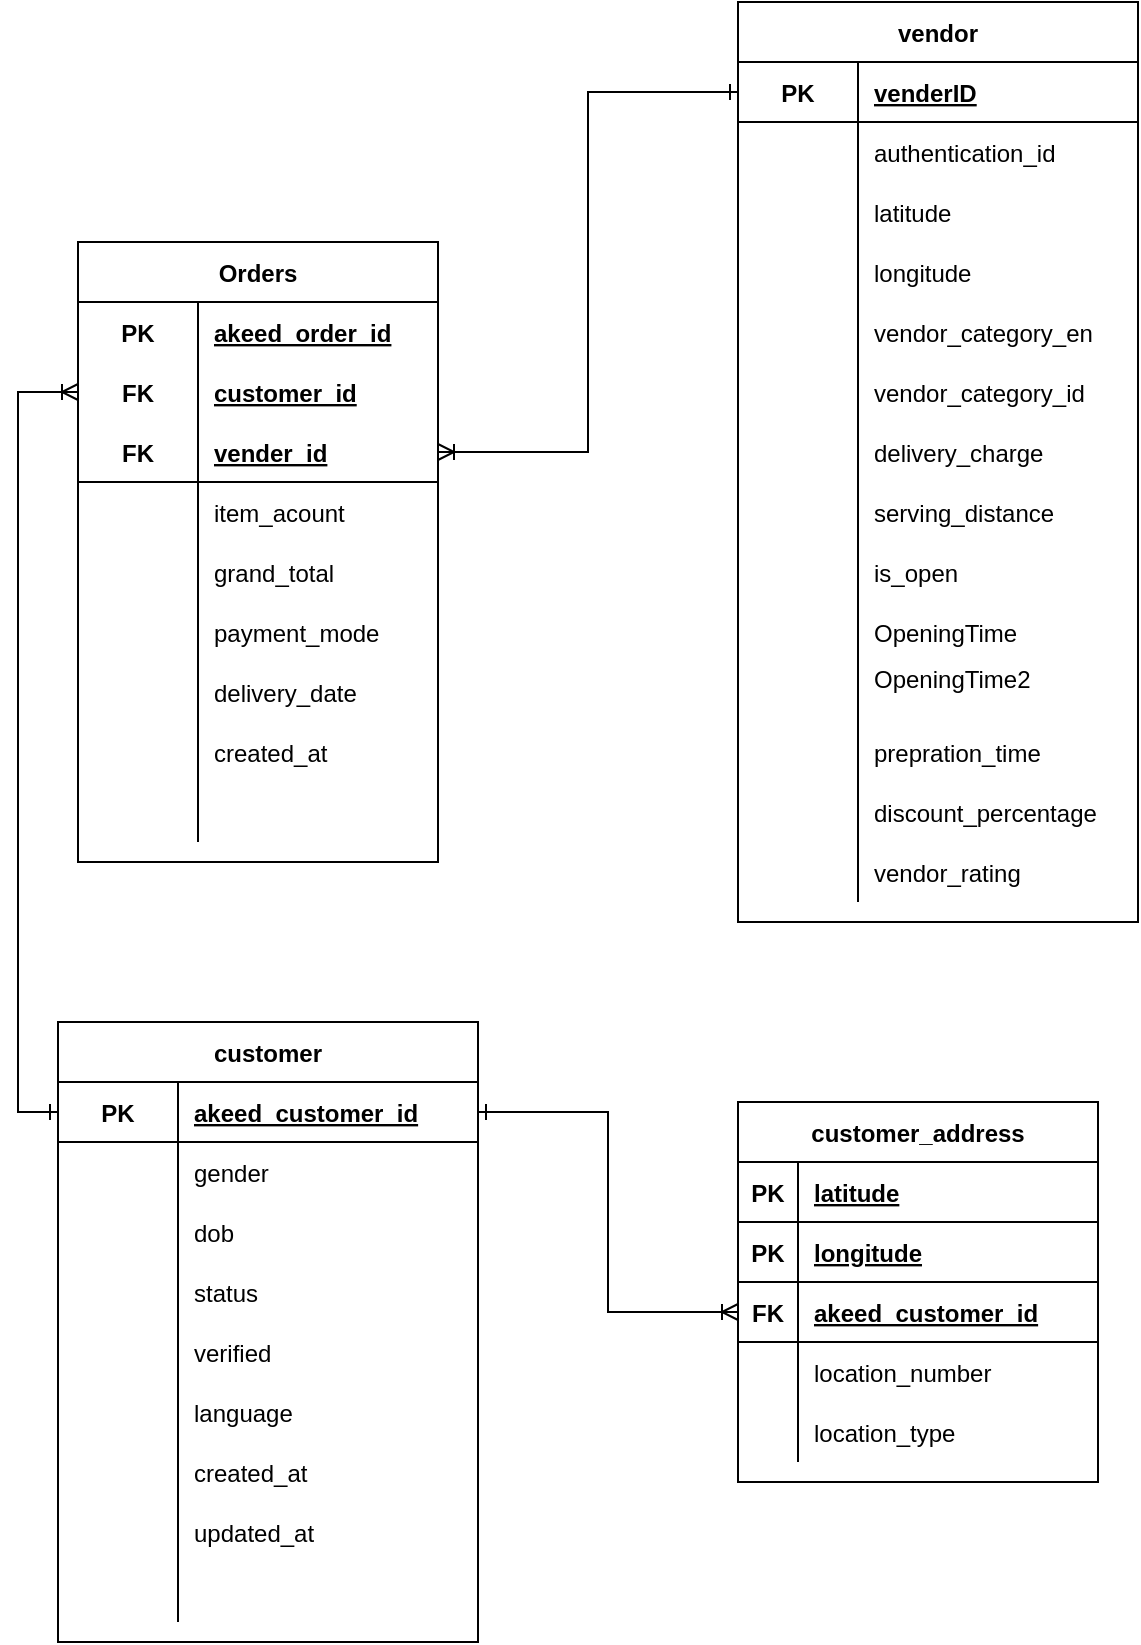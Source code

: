 <mxfile version="14.1.2" type="github">
  <diagram id="mINsVI5tPVJWLN8sy4tB" name="Page-1">
    <mxGraphModel dx="883" dy="735" grid="1" gridSize="10" guides="1" tooltips="1" connect="1" arrows="1" fold="1" page="1" pageScale="1" pageWidth="827" pageHeight="1169" math="0" shadow="0">
      <root>
        <mxCell id="0" />
        <mxCell id="1" parent="0" />
        <mxCell id="-AxFv0E_fChkK30QdORc-210" value="" style="edgeStyle=orthogonalEdgeStyle;rounded=0;orthogonalLoop=1;jettySize=auto;html=1;endArrow=ERoneToMany;endFill=0;startArrow=ERone;startFill=0;exitX=0;exitY=0.5;exitDx=0;exitDy=0;entryX=0;entryY=0.5;entryDx=0;entryDy=0;" edge="1" parent="1" source="-AxFv0E_fChkK30QdORc-274" target="-AxFv0E_fChkK30QdORc-308">
          <mxGeometry relative="1" as="geometry">
            <mxPoint x="310" y="665" as="sourcePoint" />
            <mxPoint x="310" y="585" as="targetPoint" />
            <Array as="points">
              <mxPoint x="310" y="695" />
              <mxPoint x="310" y="335" />
            </Array>
          </mxGeometry>
        </mxCell>
        <mxCell id="-AxFv0E_fChkK30QdORc-270" value="customer" style="shape=table;startSize=30;container=1;collapsible=1;childLayout=tableLayout;fixedRows=1;rowLines=0;fontStyle=1;align=center;resizeLast=1;" vertex="1" parent="1">
          <mxGeometry x="330" y="650" width="210" height="310" as="geometry" />
        </mxCell>
        <mxCell id="-AxFv0E_fChkK30QdORc-274" value="" style="shape=partialRectangle;collapsible=0;dropTarget=0;pointerEvents=0;fillColor=none;top=0;left=0;bottom=1;right=0;points=[[0,0.5],[1,0.5]];portConstraint=eastwest;" vertex="1" parent="-AxFv0E_fChkK30QdORc-270">
          <mxGeometry y="30" width="210" height="30" as="geometry" />
        </mxCell>
        <mxCell id="-AxFv0E_fChkK30QdORc-275" value="PK" style="shape=partialRectangle;connectable=0;fillColor=none;top=0;left=0;bottom=0;right=0;fontStyle=1;overflow=hidden;" vertex="1" parent="-AxFv0E_fChkK30QdORc-274">
          <mxGeometry width="60" height="30" as="geometry" />
        </mxCell>
        <mxCell id="-AxFv0E_fChkK30QdORc-276" value="akeed_customer_id" style="shape=partialRectangle;connectable=0;fillColor=none;top=0;left=0;bottom=0;right=0;align=left;spacingLeft=6;fontStyle=5;overflow=hidden;" vertex="1" parent="-AxFv0E_fChkK30QdORc-274">
          <mxGeometry x="60" width="150" height="30" as="geometry" />
        </mxCell>
        <mxCell id="-AxFv0E_fChkK30QdORc-277" value="" style="shape=partialRectangle;collapsible=0;dropTarget=0;pointerEvents=0;fillColor=none;top=0;left=0;bottom=0;right=0;points=[[0,0.5],[1,0.5]];portConstraint=eastwest;" vertex="1" parent="-AxFv0E_fChkK30QdORc-270">
          <mxGeometry y="60" width="210" height="30" as="geometry" />
        </mxCell>
        <mxCell id="-AxFv0E_fChkK30QdORc-278" value="" style="shape=partialRectangle;connectable=0;fillColor=none;top=0;left=0;bottom=0;right=0;editable=1;overflow=hidden;" vertex="1" parent="-AxFv0E_fChkK30QdORc-277">
          <mxGeometry width="60" height="30" as="geometry" />
        </mxCell>
        <mxCell id="-AxFv0E_fChkK30QdORc-279" value="gender" style="shape=partialRectangle;connectable=0;fillColor=none;top=0;left=0;bottom=0;right=0;align=left;spacingLeft=6;overflow=hidden;" vertex="1" parent="-AxFv0E_fChkK30QdORc-277">
          <mxGeometry x="60" width="150" height="30" as="geometry" />
        </mxCell>
        <mxCell id="-AxFv0E_fChkK30QdORc-280" value="" style="shape=partialRectangle;collapsible=0;dropTarget=0;pointerEvents=0;fillColor=none;top=0;left=0;bottom=0;right=0;points=[[0,0.5],[1,0.5]];portConstraint=eastwest;" vertex="1" parent="-AxFv0E_fChkK30QdORc-270">
          <mxGeometry y="90" width="210" height="30" as="geometry" />
        </mxCell>
        <mxCell id="-AxFv0E_fChkK30QdORc-281" value="" style="shape=partialRectangle;connectable=0;fillColor=none;top=0;left=0;bottom=0;right=0;editable=1;overflow=hidden;" vertex="1" parent="-AxFv0E_fChkK30QdORc-280">
          <mxGeometry width="60" height="30" as="geometry" />
        </mxCell>
        <mxCell id="-AxFv0E_fChkK30QdORc-282" value="dob" style="shape=partialRectangle;connectable=0;fillColor=none;top=0;left=0;bottom=0;right=0;align=left;spacingLeft=6;overflow=hidden;" vertex="1" parent="-AxFv0E_fChkK30QdORc-280">
          <mxGeometry x="60" width="150" height="30" as="geometry" />
        </mxCell>
        <mxCell id="-AxFv0E_fChkK30QdORc-289" style="shape=partialRectangle;collapsible=0;dropTarget=0;pointerEvents=0;fillColor=none;top=0;left=0;bottom=0;right=0;points=[[0,0.5],[1,0.5]];portConstraint=eastwest;" vertex="1" parent="-AxFv0E_fChkK30QdORc-270">
          <mxGeometry y="120" width="210" height="30" as="geometry" />
        </mxCell>
        <mxCell id="-AxFv0E_fChkK30QdORc-290" style="shape=partialRectangle;connectable=0;fillColor=none;top=0;left=0;bottom=0;right=0;editable=1;overflow=hidden;" vertex="1" parent="-AxFv0E_fChkK30QdORc-289">
          <mxGeometry width="60" height="30" as="geometry" />
        </mxCell>
        <mxCell id="-AxFv0E_fChkK30QdORc-291" value="status" style="shape=partialRectangle;connectable=0;fillColor=none;top=0;left=0;bottom=0;right=0;align=left;spacingLeft=6;overflow=hidden;" vertex="1" parent="-AxFv0E_fChkK30QdORc-289">
          <mxGeometry x="60" width="150" height="30" as="geometry" />
        </mxCell>
        <mxCell id="-AxFv0E_fChkK30QdORc-286" style="shape=partialRectangle;collapsible=0;dropTarget=0;pointerEvents=0;fillColor=none;top=0;left=0;bottom=0;right=0;points=[[0,0.5],[1,0.5]];portConstraint=eastwest;" vertex="1" parent="-AxFv0E_fChkK30QdORc-270">
          <mxGeometry y="150" width="210" height="30" as="geometry" />
        </mxCell>
        <mxCell id="-AxFv0E_fChkK30QdORc-287" style="shape=partialRectangle;connectable=0;fillColor=none;top=0;left=0;bottom=0;right=0;editable=1;overflow=hidden;" vertex="1" parent="-AxFv0E_fChkK30QdORc-286">
          <mxGeometry width="60" height="30" as="geometry" />
        </mxCell>
        <mxCell id="-AxFv0E_fChkK30QdORc-288" value="verified" style="shape=partialRectangle;connectable=0;fillColor=none;top=0;left=0;bottom=0;right=0;align=left;spacingLeft=6;overflow=hidden;" vertex="1" parent="-AxFv0E_fChkK30QdORc-286">
          <mxGeometry x="60" width="150" height="30" as="geometry" />
        </mxCell>
        <mxCell id="-AxFv0E_fChkK30QdORc-283" style="shape=partialRectangle;collapsible=0;dropTarget=0;pointerEvents=0;fillColor=none;top=0;left=0;bottom=0;right=0;points=[[0,0.5],[1,0.5]];portConstraint=eastwest;" vertex="1" parent="-AxFv0E_fChkK30QdORc-270">
          <mxGeometry y="180" width="210" height="30" as="geometry" />
        </mxCell>
        <mxCell id="-AxFv0E_fChkK30QdORc-284" style="shape=partialRectangle;connectable=0;fillColor=none;top=0;left=0;bottom=0;right=0;editable=1;overflow=hidden;" vertex="1" parent="-AxFv0E_fChkK30QdORc-283">
          <mxGeometry width="60" height="30" as="geometry" />
        </mxCell>
        <mxCell id="-AxFv0E_fChkK30QdORc-285" value="language" style="shape=partialRectangle;connectable=0;fillColor=none;top=0;left=0;bottom=0;right=0;align=left;spacingLeft=6;overflow=hidden;" vertex="1" parent="-AxFv0E_fChkK30QdORc-283">
          <mxGeometry x="60" width="150" height="30" as="geometry" />
        </mxCell>
        <mxCell id="-AxFv0E_fChkK30QdORc-329" style="shape=partialRectangle;collapsible=0;dropTarget=0;pointerEvents=0;fillColor=none;top=0;left=0;bottom=0;right=0;points=[[0,0.5],[1,0.5]];portConstraint=eastwest;" vertex="1" parent="-AxFv0E_fChkK30QdORc-270">
          <mxGeometry y="210" width="210" height="30" as="geometry" />
        </mxCell>
        <mxCell id="-AxFv0E_fChkK30QdORc-330" style="shape=partialRectangle;connectable=0;fillColor=none;top=0;left=0;bottom=0;right=0;editable=1;overflow=hidden;" vertex="1" parent="-AxFv0E_fChkK30QdORc-329">
          <mxGeometry width="60" height="30" as="geometry" />
        </mxCell>
        <mxCell id="-AxFv0E_fChkK30QdORc-331" value="created_at" style="shape=partialRectangle;connectable=0;fillColor=none;top=0;left=0;bottom=0;right=0;align=left;spacingLeft=6;overflow=hidden;" vertex="1" parent="-AxFv0E_fChkK30QdORc-329">
          <mxGeometry x="60" width="150" height="30" as="geometry" />
        </mxCell>
        <mxCell id="-AxFv0E_fChkK30QdORc-326" style="shape=partialRectangle;collapsible=0;dropTarget=0;pointerEvents=0;fillColor=none;top=0;left=0;bottom=0;right=0;points=[[0,0.5],[1,0.5]];portConstraint=eastwest;" vertex="1" parent="-AxFv0E_fChkK30QdORc-270">
          <mxGeometry y="240" width="210" height="30" as="geometry" />
        </mxCell>
        <mxCell id="-AxFv0E_fChkK30QdORc-327" style="shape=partialRectangle;connectable=0;fillColor=none;top=0;left=0;bottom=0;right=0;editable=1;overflow=hidden;" vertex="1" parent="-AxFv0E_fChkK30QdORc-326">
          <mxGeometry width="60" height="30" as="geometry" />
        </mxCell>
        <mxCell id="-AxFv0E_fChkK30QdORc-328" value="updated_at" style="shape=partialRectangle;connectable=0;fillColor=none;top=0;left=0;bottom=0;right=0;align=left;spacingLeft=6;overflow=hidden;" vertex="1" parent="-AxFv0E_fChkK30QdORc-326">
          <mxGeometry x="60" width="150" height="30" as="geometry" />
        </mxCell>
        <mxCell id="-AxFv0E_fChkK30QdORc-323" style="shape=partialRectangle;collapsible=0;dropTarget=0;pointerEvents=0;fillColor=none;top=0;left=0;bottom=0;right=0;points=[[0,0.5],[1,0.5]];portConstraint=eastwest;" vertex="1" parent="-AxFv0E_fChkK30QdORc-270">
          <mxGeometry y="270" width="210" height="30" as="geometry" />
        </mxCell>
        <mxCell id="-AxFv0E_fChkK30QdORc-324" style="shape=partialRectangle;connectable=0;fillColor=none;top=0;left=0;bottom=0;right=0;editable=1;overflow=hidden;" vertex="1" parent="-AxFv0E_fChkK30QdORc-323">
          <mxGeometry width="60" height="30" as="geometry" />
        </mxCell>
        <mxCell id="-AxFv0E_fChkK30QdORc-325" style="shape=partialRectangle;connectable=0;fillColor=none;top=0;left=0;bottom=0;right=0;align=left;spacingLeft=6;overflow=hidden;" vertex="1" parent="-AxFv0E_fChkK30QdORc-323">
          <mxGeometry x="60" width="150" height="30" as="geometry" />
        </mxCell>
        <mxCell id="-AxFv0E_fChkK30QdORc-292" value="Orders" style="shape=table;startSize=30;container=1;collapsible=1;childLayout=tableLayout;fixedRows=1;rowLines=0;fontStyle=1;align=center;resizeLast=1;" vertex="1" parent="1">
          <mxGeometry x="340" y="260" width="180" height="310" as="geometry" />
        </mxCell>
        <mxCell id="-AxFv0E_fChkK30QdORc-293" value="" style="shape=partialRectangle;collapsible=0;dropTarget=0;pointerEvents=0;fillColor=none;top=0;left=0;bottom=0;right=0;points=[[0,0.5],[1,0.5]];portConstraint=eastwest;" vertex="1" parent="-AxFv0E_fChkK30QdORc-292">
          <mxGeometry y="30" width="180" height="30" as="geometry" />
        </mxCell>
        <mxCell id="-AxFv0E_fChkK30QdORc-294" value="PK" style="shape=partialRectangle;connectable=0;fillColor=none;top=0;left=0;bottom=0;right=0;fontStyle=1;overflow=hidden;" vertex="1" parent="-AxFv0E_fChkK30QdORc-293">
          <mxGeometry width="60" height="30" as="geometry" />
        </mxCell>
        <mxCell id="-AxFv0E_fChkK30QdORc-295" value="akeed_order_id" style="shape=partialRectangle;connectable=0;fillColor=none;top=0;left=0;bottom=0;right=0;align=left;spacingLeft=6;fontStyle=5;overflow=hidden;" vertex="1" parent="-AxFv0E_fChkK30QdORc-293">
          <mxGeometry x="60" width="120" height="30" as="geometry" />
        </mxCell>
        <mxCell id="-AxFv0E_fChkK30QdORc-308" style="shape=partialRectangle;collapsible=0;dropTarget=0;pointerEvents=0;fillColor=none;top=0;left=0;bottom=0;right=0;points=[[0,0.5],[1,0.5]];portConstraint=eastwest;" vertex="1" parent="-AxFv0E_fChkK30QdORc-292">
          <mxGeometry y="60" width="180" height="30" as="geometry" />
        </mxCell>
        <mxCell id="-AxFv0E_fChkK30QdORc-309" value="FK" style="shape=partialRectangle;connectable=0;fillColor=none;top=0;left=0;bottom=0;right=0;fontStyle=1;overflow=hidden;" vertex="1" parent="-AxFv0E_fChkK30QdORc-308">
          <mxGeometry width="60" height="30" as="geometry" />
        </mxCell>
        <mxCell id="-AxFv0E_fChkK30QdORc-310" value="customer_id" style="shape=partialRectangle;connectable=0;fillColor=none;top=0;left=0;bottom=0;right=0;align=left;spacingLeft=6;fontStyle=5;overflow=hidden;" vertex="1" parent="-AxFv0E_fChkK30QdORc-308">
          <mxGeometry x="60" width="120" height="30" as="geometry" />
        </mxCell>
        <mxCell id="-AxFv0E_fChkK30QdORc-296" value="" style="shape=partialRectangle;collapsible=0;dropTarget=0;pointerEvents=0;fillColor=none;top=0;left=0;bottom=1;right=0;points=[[0,0.5],[1,0.5]];portConstraint=eastwest;" vertex="1" parent="-AxFv0E_fChkK30QdORc-292">
          <mxGeometry y="90" width="180" height="30" as="geometry" />
        </mxCell>
        <mxCell id="-AxFv0E_fChkK30QdORc-297" value="FK" style="shape=partialRectangle;connectable=0;fillColor=none;top=0;left=0;bottom=0;right=0;fontStyle=1;overflow=hidden;" vertex="1" parent="-AxFv0E_fChkK30QdORc-296">
          <mxGeometry width="60" height="30" as="geometry" />
        </mxCell>
        <mxCell id="-AxFv0E_fChkK30QdORc-298" value="vender_id" style="shape=partialRectangle;connectable=0;fillColor=none;top=0;left=0;bottom=0;right=0;align=left;spacingLeft=6;fontStyle=5;overflow=hidden;" vertex="1" parent="-AxFv0E_fChkK30QdORc-296">
          <mxGeometry x="60" width="120" height="30" as="geometry" />
        </mxCell>
        <mxCell id="-AxFv0E_fChkK30QdORc-299" value="" style="shape=partialRectangle;collapsible=0;dropTarget=0;pointerEvents=0;fillColor=none;top=0;left=0;bottom=0;right=0;points=[[0,0.5],[1,0.5]];portConstraint=eastwest;" vertex="1" parent="-AxFv0E_fChkK30QdORc-292">
          <mxGeometry y="120" width="180" height="30" as="geometry" />
        </mxCell>
        <mxCell id="-AxFv0E_fChkK30QdORc-300" value="" style="shape=partialRectangle;connectable=0;fillColor=none;top=0;left=0;bottom=0;right=0;editable=1;overflow=hidden;" vertex="1" parent="-AxFv0E_fChkK30QdORc-299">
          <mxGeometry width="60" height="30" as="geometry" />
        </mxCell>
        <mxCell id="-AxFv0E_fChkK30QdORc-301" value="item_acount" style="shape=partialRectangle;connectable=0;fillColor=none;top=0;left=0;bottom=0;right=0;align=left;spacingLeft=6;overflow=hidden;" vertex="1" parent="-AxFv0E_fChkK30QdORc-299">
          <mxGeometry x="60" width="120" height="30" as="geometry" />
        </mxCell>
        <mxCell id="-AxFv0E_fChkK30QdORc-302" value="" style="shape=partialRectangle;collapsible=0;dropTarget=0;pointerEvents=0;fillColor=none;top=0;left=0;bottom=0;right=0;points=[[0,0.5],[1,0.5]];portConstraint=eastwest;" vertex="1" parent="-AxFv0E_fChkK30QdORc-292">
          <mxGeometry y="150" width="180" height="30" as="geometry" />
        </mxCell>
        <mxCell id="-AxFv0E_fChkK30QdORc-303" value="" style="shape=partialRectangle;connectable=0;fillColor=none;top=0;left=0;bottom=0;right=0;editable=1;overflow=hidden;" vertex="1" parent="-AxFv0E_fChkK30QdORc-302">
          <mxGeometry width="60" height="30" as="geometry" />
        </mxCell>
        <mxCell id="-AxFv0E_fChkK30QdORc-304" value="grand_total" style="shape=partialRectangle;connectable=0;fillColor=none;top=0;left=0;bottom=0;right=0;align=left;spacingLeft=6;overflow=hidden;" vertex="1" parent="-AxFv0E_fChkK30QdORc-302">
          <mxGeometry x="60" width="120" height="30" as="geometry" />
        </mxCell>
        <mxCell id="-AxFv0E_fChkK30QdORc-320" style="shape=partialRectangle;collapsible=0;dropTarget=0;pointerEvents=0;fillColor=none;top=0;left=0;bottom=0;right=0;points=[[0,0.5],[1,0.5]];portConstraint=eastwest;" vertex="1" parent="-AxFv0E_fChkK30QdORc-292">
          <mxGeometry y="180" width="180" height="30" as="geometry" />
        </mxCell>
        <mxCell id="-AxFv0E_fChkK30QdORc-321" style="shape=partialRectangle;connectable=0;fillColor=none;top=0;left=0;bottom=0;right=0;editable=1;overflow=hidden;" vertex="1" parent="-AxFv0E_fChkK30QdORc-320">
          <mxGeometry width="60" height="30" as="geometry" />
        </mxCell>
        <mxCell id="-AxFv0E_fChkK30QdORc-322" value="payment_mode" style="shape=partialRectangle;connectable=0;fillColor=none;top=0;left=0;bottom=0;right=0;align=left;spacingLeft=6;overflow=hidden;" vertex="1" parent="-AxFv0E_fChkK30QdORc-320">
          <mxGeometry x="60" width="120" height="30" as="geometry" />
        </mxCell>
        <mxCell id="-AxFv0E_fChkK30QdORc-317" style="shape=partialRectangle;collapsible=0;dropTarget=0;pointerEvents=0;fillColor=none;top=0;left=0;bottom=0;right=0;points=[[0,0.5],[1,0.5]];portConstraint=eastwest;" vertex="1" parent="-AxFv0E_fChkK30QdORc-292">
          <mxGeometry y="210" width="180" height="30" as="geometry" />
        </mxCell>
        <mxCell id="-AxFv0E_fChkK30QdORc-318" style="shape=partialRectangle;connectable=0;fillColor=none;top=0;left=0;bottom=0;right=0;editable=1;overflow=hidden;" vertex="1" parent="-AxFv0E_fChkK30QdORc-317">
          <mxGeometry width="60" height="30" as="geometry" />
        </mxCell>
        <mxCell id="-AxFv0E_fChkK30QdORc-319" value="delivery_date" style="shape=partialRectangle;connectable=0;fillColor=none;top=0;left=0;bottom=0;right=0;align=left;spacingLeft=6;overflow=hidden;" vertex="1" parent="-AxFv0E_fChkK30QdORc-317">
          <mxGeometry x="60" width="120" height="30" as="geometry" />
        </mxCell>
        <mxCell id="-AxFv0E_fChkK30QdORc-314" style="shape=partialRectangle;collapsible=0;dropTarget=0;pointerEvents=0;fillColor=none;top=0;left=0;bottom=0;right=0;points=[[0,0.5],[1,0.5]];portConstraint=eastwest;" vertex="1" parent="-AxFv0E_fChkK30QdORc-292">
          <mxGeometry y="240" width="180" height="30" as="geometry" />
        </mxCell>
        <mxCell id="-AxFv0E_fChkK30QdORc-315" style="shape=partialRectangle;connectable=0;fillColor=none;top=0;left=0;bottom=0;right=0;editable=1;overflow=hidden;" vertex="1" parent="-AxFv0E_fChkK30QdORc-314">
          <mxGeometry width="60" height="30" as="geometry" />
        </mxCell>
        <mxCell id="-AxFv0E_fChkK30QdORc-316" value="created_at" style="shape=partialRectangle;connectable=0;fillColor=none;top=0;left=0;bottom=0;right=0;align=left;spacingLeft=6;overflow=hidden;" vertex="1" parent="-AxFv0E_fChkK30QdORc-314">
          <mxGeometry x="60" width="120" height="30" as="geometry" />
        </mxCell>
        <mxCell id="-AxFv0E_fChkK30QdORc-311" style="shape=partialRectangle;collapsible=0;dropTarget=0;pointerEvents=0;fillColor=none;top=0;left=0;bottom=0;right=0;points=[[0,0.5],[1,0.5]];portConstraint=eastwest;" vertex="1" parent="-AxFv0E_fChkK30QdORc-292">
          <mxGeometry y="270" width="180" height="30" as="geometry" />
        </mxCell>
        <mxCell id="-AxFv0E_fChkK30QdORc-312" style="shape=partialRectangle;connectable=0;fillColor=none;top=0;left=0;bottom=0;right=0;editable=1;overflow=hidden;" vertex="1" parent="-AxFv0E_fChkK30QdORc-311">
          <mxGeometry width="60" height="30" as="geometry" />
        </mxCell>
        <mxCell id="-AxFv0E_fChkK30QdORc-313" style="shape=partialRectangle;connectable=0;fillColor=none;top=0;left=0;bottom=0;right=0;align=left;spacingLeft=6;overflow=hidden;" vertex="1" parent="-AxFv0E_fChkK30QdORc-311">
          <mxGeometry x="60" width="120" height="30" as="geometry" />
        </mxCell>
        <mxCell id="-AxFv0E_fChkK30QdORc-338" value="customer_address" style="shape=table;startSize=30;container=1;collapsible=1;childLayout=tableLayout;fixedRows=1;rowLines=0;fontStyle=1;align=center;resizeLast=1;" vertex="1" parent="1">
          <mxGeometry x="670" y="690" width="180" height="190" as="geometry" />
        </mxCell>
        <mxCell id="-AxFv0E_fChkK30QdORc-356" style="shape=partialRectangle;collapsible=0;dropTarget=0;pointerEvents=0;fillColor=none;top=0;left=0;bottom=1;right=0;points=[[0,0.5],[1,0.5]];portConstraint=eastwest;" vertex="1" parent="-AxFv0E_fChkK30QdORc-338">
          <mxGeometry y="30" width="180" height="30" as="geometry" />
        </mxCell>
        <mxCell id="-AxFv0E_fChkK30QdORc-357" value="PK" style="shape=partialRectangle;connectable=0;fillColor=none;top=0;left=0;bottom=0;right=0;fontStyle=1;overflow=hidden;" vertex="1" parent="-AxFv0E_fChkK30QdORc-356">
          <mxGeometry width="30" height="30" as="geometry" />
        </mxCell>
        <mxCell id="-AxFv0E_fChkK30QdORc-358" value="latitude" style="shape=partialRectangle;connectable=0;fillColor=none;top=0;left=0;bottom=0;right=0;align=left;spacingLeft=6;fontStyle=5;overflow=hidden;" vertex="1" parent="-AxFv0E_fChkK30QdORc-356">
          <mxGeometry x="30" width="150" height="30" as="geometry" />
        </mxCell>
        <mxCell id="-AxFv0E_fChkK30QdORc-359" style="shape=partialRectangle;collapsible=0;dropTarget=0;pointerEvents=0;fillColor=none;top=0;left=0;bottom=1;right=0;points=[[0,0.5],[1,0.5]];portConstraint=eastwest;" vertex="1" parent="-AxFv0E_fChkK30QdORc-338">
          <mxGeometry y="60" width="180" height="30" as="geometry" />
        </mxCell>
        <mxCell id="-AxFv0E_fChkK30QdORc-360" value="PK" style="shape=partialRectangle;connectable=0;fillColor=none;top=0;left=0;bottom=0;right=0;fontStyle=1;overflow=hidden;" vertex="1" parent="-AxFv0E_fChkK30QdORc-359">
          <mxGeometry width="30" height="30" as="geometry" />
        </mxCell>
        <mxCell id="-AxFv0E_fChkK30QdORc-361" value="longitude" style="shape=partialRectangle;connectable=0;fillColor=none;top=0;left=0;bottom=0;right=0;align=left;spacingLeft=6;fontStyle=5;overflow=hidden;" vertex="1" parent="-AxFv0E_fChkK30QdORc-359">
          <mxGeometry x="30" width="150" height="30" as="geometry" />
        </mxCell>
        <mxCell id="-AxFv0E_fChkK30QdORc-339" value="" style="shape=partialRectangle;collapsible=0;dropTarget=0;pointerEvents=0;fillColor=none;top=0;left=0;bottom=1;right=0;points=[[0,0.5],[1,0.5]];portConstraint=eastwest;" vertex="1" parent="-AxFv0E_fChkK30QdORc-338">
          <mxGeometry y="90" width="180" height="30" as="geometry" />
        </mxCell>
        <mxCell id="-AxFv0E_fChkK30QdORc-340" value="FK" style="shape=partialRectangle;connectable=0;fillColor=none;top=0;left=0;bottom=0;right=0;fontStyle=1;overflow=hidden;" vertex="1" parent="-AxFv0E_fChkK30QdORc-339">
          <mxGeometry width="30" height="30" as="geometry" />
        </mxCell>
        <mxCell id="-AxFv0E_fChkK30QdORc-341" value="akeed_customer_id" style="shape=partialRectangle;connectable=0;fillColor=none;top=0;left=0;bottom=0;right=0;align=left;spacingLeft=6;fontStyle=5;overflow=hidden;" vertex="1" parent="-AxFv0E_fChkK30QdORc-339">
          <mxGeometry x="30" width="150" height="30" as="geometry" />
        </mxCell>
        <mxCell id="-AxFv0E_fChkK30QdORc-342" value="" style="shape=partialRectangle;collapsible=0;dropTarget=0;pointerEvents=0;fillColor=none;top=0;left=0;bottom=0;right=0;points=[[0,0.5],[1,0.5]];portConstraint=eastwest;" vertex="1" parent="-AxFv0E_fChkK30QdORc-338">
          <mxGeometry y="120" width="180" height="30" as="geometry" />
        </mxCell>
        <mxCell id="-AxFv0E_fChkK30QdORc-343" value="" style="shape=partialRectangle;connectable=0;fillColor=none;top=0;left=0;bottom=0;right=0;editable=1;overflow=hidden;" vertex="1" parent="-AxFv0E_fChkK30QdORc-342">
          <mxGeometry width="30" height="30" as="geometry" />
        </mxCell>
        <mxCell id="-AxFv0E_fChkK30QdORc-344" value="location_number" style="shape=partialRectangle;connectable=0;fillColor=none;top=0;left=0;bottom=0;right=0;align=left;spacingLeft=6;overflow=hidden;" vertex="1" parent="-AxFv0E_fChkK30QdORc-342">
          <mxGeometry x="30" width="150" height="30" as="geometry" />
        </mxCell>
        <mxCell id="-AxFv0E_fChkK30QdORc-345" value="" style="shape=partialRectangle;collapsible=0;dropTarget=0;pointerEvents=0;fillColor=none;top=0;left=0;bottom=0;right=0;points=[[0,0.5],[1,0.5]];portConstraint=eastwest;" vertex="1" parent="-AxFv0E_fChkK30QdORc-338">
          <mxGeometry y="150" width="180" height="30" as="geometry" />
        </mxCell>
        <mxCell id="-AxFv0E_fChkK30QdORc-346" value="" style="shape=partialRectangle;connectable=0;fillColor=none;top=0;left=0;bottom=0;right=0;editable=1;overflow=hidden;" vertex="1" parent="-AxFv0E_fChkK30QdORc-345">
          <mxGeometry width="30" height="30" as="geometry" />
        </mxCell>
        <mxCell id="-AxFv0E_fChkK30QdORc-347" value="location_type" style="shape=partialRectangle;connectable=0;fillColor=none;top=0;left=0;bottom=0;right=0;align=left;spacingLeft=6;overflow=hidden;" vertex="1" parent="-AxFv0E_fChkK30QdORc-345">
          <mxGeometry x="30" width="150" height="30" as="geometry" />
        </mxCell>
        <mxCell id="-AxFv0E_fChkK30QdORc-352" style="edgeStyle=orthogonalEdgeStyle;rounded=0;orthogonalLoop=1;jettySize=auto;html=1;exitX=1;exitY=0.5;exitDx=0;exitDy=0;startArrow=ERone;startFill=0;endArrow=ERoneToMany;endFill=0;" edge="1" parent="1" source="-AxFv0E_fChkK30QdORc-274" target="-AxFv0E_fChkK30QdORc-339">
          <mxGeometry relative="1" as="geometry" />
        </mxCell>
        <mxCell id="-AxFv0E_fChkK30QdORc-368" value="vendor" style="shape=table;startSize=30;container=1;collapsible=1;childLayout=tableLayout;fixedRows=1;rowLines=0;fontStyle=1;align=center;resizeLast=1;" vertex="1" parent="1">
          <mxGeometry x="670" y="140" width="200" height="460" as="geometry" />
        </mxCell>
        <mxCell id="-AxFv0E_fChkK30QdORc-372" value="" style="shape=partialRectangle;collapsible=0;dropTarget=0;pointerEvents=0;fillColor=none;top=0;left=0;bottom=1;right=0;points=[[0,0.5],[1,0.5]];portConstraint=eastwest;" vertex="1" parent="-AxFv0E_fChkK30QdORc-368">
          <mxGeometry y="30" width="200" height="30" as="geometry" />
        </mxCell>
        <mxCell id="-AxFv0E_fChkK30QdORc-373" value="PK" style="shape=partialRectangle;connectable=0;fillColor=none;top=0;left=0;bottom=0;right=0;fontStyle=1;overflow=hidden;" vertex="1" parent="-AxFv0E_fChkK30QdORc-372">
          <mxGeometry width="60" height="30" as="geometry" />
        </mxCell>
        <mxCell id="-AxFv0E_fChkK30QdORc-374" value="venderID" style="shape=partialRectangle;connectable=0;fillColor=none;top=0;left=0;bottom=0;right=0;align=left;spacingLeft=6;fontStyle=5;overflow=hidden;" vertex="1" parent="-AxFv0E_fChkK30QdORc-372">
          <mxGeometry x="60" width="140" height="30" as="geometry" />
        </mxCell>
        <mxCell id="-AxFv0E_fChkK30QdORc-375" value="" style="shape=partialRectangle;collapsible=0;dropTarget=0;pointerEvents=0;fillColor=none;top=0;left=0;bottom=0;right=0;points=[[0,0.5],[1,0.5]];portConstraint=eastwest;" vertex="1" parent="-AxFv0E_fChkK30QdORc-368">
          <mxGeometry y="60" width="200" height="30" as="geometry" />
        </mxCell>
        <mxCell id="-AxFv0E_fChkK30QdORc-376" value="" style="shape=partialRectangle;connectable=0;fillColor=none;top=0;left=0;bottom=0;right=0;editable=1;overflow=hidden;" vertex="1" parent="-AxFv0E_fChkK30QdORc-375">
          <mxGeometry width="60" height="30" as="geometry" />
        </mxCell>
        <mxCell id="-AxFv0E_fChkK30QdORc-377" value="authentication_id" style="shape=partialRectangle;connectable=0;fillColor=none;top=0;left=0;bottom=0;right=0;align=left;spacingLeft=6;overflow=hidden;" vertex="1" parent="-AxFv0E_fChkK30QdORc-375">
          <mxGeometry x="60" width="140" height="30" as="geometry" />
        </mxCell>
        <mxCell id="-AxFv0E_fChkK30QdORc-378" value="" style="shape=partialRectangle;collapsible=0;dropTarget=0;pointerEvents=0;fillColor=none;top=0;left=0;bottom=0;right=0;points=[[0,0.5],[1,0.5]];portConstraint=eastwest;" vertex="1" parent="-AxFv0E_fChkK30QdORc-368">
          <mxGeometry y="90" width="200" height="30" as="geometry" />
        </mxCell>
        <mxCell id="-AxFv0E_fChkK30QdORc-379" value="" style="shape=partialRectangle;connectable=0;fillColor=none;top=0;left=0;bottom=0;right=0;editable=1;overflow=hidden;" vertex="1" parent="-AxFv0E_fChkK30QdORc-378">
          <mxGeometry width="60" height="30" as="geometry" />
        </mxCell>
        <mxCell id="-AxFv0E_fChkK30QdORc-380" value="latitude" style="shape=partialRectangle;connectable=0;fillColor=none;top=0;left=0;bottom=0;right=0;align=left;spacingLeft=6;overflow=hidden;" vertex="1" parent="-AxFv0E_fChkK30QdORc-378">
          <mxGeometry x="60" width="140" height="30" as="geometry" />
        </mxCell>
        <mxCell id="-AxFv0E_fChkK30QdORc-393" style="shape=partialRectangle;collapsible=0;dropTarget=0;pointerEvents=0;fillColor=none;top=0;left=0;bottom=0;right=0;points=[[0,0.5],[1,0.5]];portConstraint=eastwest;" vertex="1" parent="-AxFv0E_fChkK30QdORc-368">
          <mxGeometry y="120" width="200" height="30" as="geometry" />
        </mxCell>
        <mxCell id="-AxFv0E_fChkK30QdORc-394" style="shape=partialRectangle;connectable=0;fillColor=none;top=0;left=0;bottom=0;right=0;editable=1;overflow=hidden;" vertex="1" parent="-AxFv0E_fChkK30QdORc-393">
          <mxGeometry width="60" height="30" as="geometry" />
        </mxCell>
        <mxCell id="-AxFv0E_fChkK30QdORc-395" value="longitude" style="shape=partialRectangle;connectable=0;fillColor=none;top=0;left=0;bottom=0;right=0;align=left;spacingLeft=6;overflow=hidden;" vertex="1" parent="-AxFv0E_fChkK30QdORc-393">
          <mxGeometry x="60" width="140" height="30" as="geometry" />
        </mxCell>
        <mxCell id="-AxFv0E_fChkK30QdORc-390" style="shape=partialRectangle;collapsible=0;dropTarget=0;pointerEvents=0;fillColor=none;top=0;left=0;bottom=0;right=0;points=[[0,0.5],[1,0.5]];portConstraint=eastwest;" vertex="1" parent="-AxFv0E_fChkK30QdORc-368">
          <mxGeometry y="150" width="200" height="30" as="geometry" />
        </mxCell>
        <mxCell id="-AxFv0E_fChkK30QdORc-391" style="shape=partialRectangle;connectable=0;fillColor=none;top=0;left=0;bottom=0;right=0;editable=1;overflow=hidden;" vertex="1" parent="-AxFv0E_fChkK30QdORc-390">
          <mxGeometry width="60" height="30" as="geometry" />
        </mxCell>
        <mxCell id="-AxFv0E_fChkK30QdORc-392" value="vendor_category_en" style="shape=partialRectangle;connectable=0;fillColor=none;top=0;left=0;bottom=0;right=0;align=left;spacingLeft=6;overflow=hidden;" vertex="1" parent="-AxFv0E_fChkK30QdORc-390">
          <mxGeometry x="60" width="140" height="30" as="geometry" />
        </mxCell>
        <mxCell id="-AxFv0E_fChkK30QdORc-387" style="shape=partialRectangle;collapsible=0;dropTarget=0;pointerEvents=0;fillColor=none;top=0;left=0;bottom=0;right=0;points=[[0,0.5],[1,0.5]];portConstraint=eastwest;" vertex="1" parent="-AxFv0E_fChkK30QdORc-368">
          <mxGeometry y="180" width="200" height="30" as="geometry" />
        </mxCell>
        <mxCell id="-AxFv0E_fChkK30QdORc-388" style="shape=partialRectangle;connectable=0;fillColor=none;top=0;left=0;bottom=0;right=0;editable=1;overflow=hidden;" vertex="1" parent="-AxFv0E_fChkK30QdORc-387">
          <mxGeometry width="60" height="30" as="geometry" />
        </mxCell>
        <mxCell id="-AxFv0E_fChkK30QdORc-389" value="vendor_category_id" style="shape=partialRectangle;connectable=0;fillColor=none;top=0;left=0;bottom=0;right=0;align=left;spacingLeft=6;overflow=hidden;" vertex="1" parent="-AxFv0E_fChkK30QdORc-387">
          <mxGeometry x="60" width="140" height="30" as="geometry" />
        </mxCell>
        <mxCell id="-AxFv0E_fChkK30QdORc-402" style="shape=partialRectangle;collapsible=0;dropTarget=0;pointerEvents=0;fillColor=none;top=0;left=0;bottom=0;right=0;points=[[0,0.5],[1,0.5]];portConstraint=eastwest;" vertex="1" parent="-AxFv0E_fChkK30QdORc-368">
          <mxGeometry y="210" width="200" height="30" as="geometry" />
        </mxCell>
        <mxCell id="-AxFv0E_fChkK30QdORc-403" style="shape=partialRectangle;connectable=0;fillColor=none;top=0;left=0;bottom=0;right=0;editable=1;overflow=hidden;" vertex="1" parent="-AxFv0E_fChkK30QdORc-402">
          <mxGeometry width="60" height="30" as="geometry" />
        </mxCell>
        <mxCell id="-AxFv0E_fChkK30QdORc-404" value="delivery_charge" style="shape=partialRectangle;connectable=0;fillColor=none;top=0;left=0;bottom=0;right=0;align=left;spacingLeft=6;overflow=hidden;" vertex="1" parent="-AxFv0E_fChkK30QdORc-402">
          <mxGeometry x="60" width="140" height="30" as="geometry" />
        </mxCell>
        <mxCell id="-AxFv0E_fChkK30QdORc-399" style="shape=partialRectangle;collapsible=0;dropTarget=0;pointerEvents=0;fillColor=none;top=0;left=0;bottom=0;right=0;points=[[0,0.5],[1,0.5]];portConstraint=eastwest;" vertex="1" parent="-AxFv0E_fChkK30QdORc-368">
          <mxGeometry y="240" width="200" height="30" as="geometry" />
        </mxCell>
        <mxCell id="-AxFv0E_fChkK30QdORc-400" style="shape=partialRectangle;connectable=0;fillColor=none;top=0;left=0;bottom=0;right=0;editable=1;overflow=hidden;" vertex="1" parent="-AxFv0E_fChkK30QdORc-399">
          <mxGeometry width="60" height="30" as="geometry" />
        </mxCell>
        <mxCell id="-AxFv0E_fChkK30QdORc-401" value="serving_distance" style="shape=partialRectangle;connectable=0;fillColor=none;top=0;left=0;bottom=0;right=0;align=left;spacingLeft=6;overflow=hidden;" vertex="1" parent="-AxFv0E_fChkK30QdORc-399">
          <mxGeometry x="60" width="140" height="30" as="geometry" />
        </mxCell>
        <mxCell id="-AxFv0E_fChkK30QdORc-396" style="shape=partialRectangle;collapsible=0;dropTarget=0;pointerEvents=0;fillColor=none;top=0;left=0;bottom=0;right=0;points=[[0,0.5],[1,0.5]];portConstraint=eastwest;" vertex="1" parent="-AxFv0E_fChkK30QdORc-368">
          <mxGeometry y="270" width="200" height="30" as="geometry" />
        </mxCell>
        <mxCell id="-AxFv0E_fChkK30QdORc-397" style="shape=partialRectangle;connectable=0;fillColor=none;top=0;left=0;bottom=0;right=0;editable=1;overflow=hidden;" vertex="1" parent="-AxFv0E_fChkK30QdORc-396">
          <mxGeometry width="60" height="30" as="geometry" />
        </mxCell>
        <mxCell id="-AxFv0E_fChkK30QdORc-398" value="is_open" style="shape=partialRectangle;connectable=0;fillColor=none;top=0;left=0;bottom=0;right=0;align=left;spacingLeft=6;overflow=hidden;" vertex="1" parent="-AxFv0E_fChkK30QdORc-396">
          <mxGeometry x="60" width="140" height="30" as="geometry" />
        </mxCell>
        <mxCell id="-AxFv0E_fChkK30QdORc-411" style="shape=partialRectangle;collapsible=0;dropTarget=0;pointerEvents=0;fillColor=none;top=0;left=0;bottom=0;right=0;points=[[0,0.5],[1,0.5]];portConstraint=eastwest;" vertex="1" parent="-AxFv0E_fChkK30QdORc-368">
          <mxGeometry y="300" width="200" height="30" as="geometry" />
        </mxCell>
        <mxCell id="-AxFv0E_fChkK30QdORc-412" style="shape=partialRectangle;connectable=0;fillColor=none;top=0;left=0;bottom=0;right=0;editable=1;overflow=hidden;" vertex="1" parent="-AxFv0E_fChkK30QdORc-411">
          <mxGeometry width="60" height="30" as="geometry" />
        </mxCell>
        <mxCell id="-AxFv0E_fChkK30QdORc-413" value="OpeningTime " style="shape=partialRectangle;connectable=0;fillColor=none;top=0;left=0;bottom=0;right=0;align=left;spacingLeft=6;overflow=hidden;" vertex="1" parent="-AxFv0E_fChkK30QdORc-411">
          <mxGeometry x="60" width="140" height="30" as="geometry" />
        </mxCell>
        <mxCell id="-AxFv0E_fChkK30QdORc-408" style="shape=partialRectangle;collapsible=0;dropTarget=0;pointerEvents=0;fillColor=none;top=0;left=0;bottom=0;right=0;points=[[0,0.5],[1,0.5]];portConstraint=eastwest;" vertex="1" parent="-AxFv0E_fChkK30QdORc-368">
          <mxGeometry y="330" width="200" height="30" as="geometry" />
        </mxCell>
        <mxCell id="-AxFv0E_fChkK30QdORc-409" style="shape=partialRectangle;connectable=0;fillColor=none;top=0;left=0;bottom=0;right=0;editable=1;overflow=hidden;" vertex="1" parent="-AxFv0E_fChkK30QdORc-408">
          <mxGeometry width="60" height="30" as="geometry" />
        </mxCell>
        <mxCell id="-AxFv0E_fChkK30QdORc-410" value="OpeningTime2&#xa;" style="shape=partialRectangle;connectable=0;fillColor=none;top=0;left=0;bottom=0;right=0;align=left;spacingLeft=6;overflow=hidden;" vertex="1" parent="-AxFv0E_fChkK30QdORc-408">
          <mxGeometry x="60" width="140" height="30" as="geometry" />
        </mxCell>
        <mxCell id="-AxFv0E_fChkK30QdORc-405" style="shape=partialRectangle;collapsible=0;dropTarget=0;pointerEvents=0;fillColor=none;top=0;left=0;bottom=0;right=0;points=[[0,0.5],[1,0.5]];portConstraint=eastwest;" vertex="1" parent="-AxFv0E_fChkK30QdORc-368">
          <mxGeometry y="360" width="200" height="30" as="geometry" />
        </mxCell>
        <mxCell id="-AxFv0E_fChkK30QdORc-406" style="shape=partialRectangle;connectable=0;fillColor=none;top=0;left=0;bottom=0;right=0;editable=1;overflow=hidden;" vertex="1" parent="-AxFv0E_fChkK30QdORc-405">
          <mxGeometry width="60" height="30" as="geometry" />
        </mxCell>
        <mxCell id="-AxFv0E_fChkK30QdORc-407" value="prepration_time" style="shape=partialRectangle;connectable=0;fillColor=none;top=0;left=0;bottom=0;right=0;align=left;spacingLeft=6;overflow=hidden;" vertex="1" parent="-AxFv0E_fChkK30QdORc-405">
          <mxGeometry x="60" width="140" height="30" as="geometry" />
        </mxCell>
        <mxCell id="-AxFv0E_fChkK30QdORc-420" style="shape=partialRectangle;collapsible=0;dropTarget=0;pointerEvents=0;fillColor=none;top=0;left=0;bottom=0;right=0;points=[[0,0.5],[1,0.5]];portConstraint=eastwest;" vertex="1" parent="-AxFv0E_fChkK30QdORc-368">
          <mxGeometry y="390" width="200" height="30" as="geometry" />
        </mxCell>
        <mxCell id="-AxFv0E_fChkK30QdORc-421" style="shape=partialRectangle;connectable=0;fillColor=none;top=0;left=0;bottom=0;right=0;editable=1;overflow=hidden;" vertex="1" parent="-AxFv0E_fChkK30QdORc-420">
          <mxGeometry width="60" height="30" as="geometry" />
        </mxCell>
        <mxCell id="-AxFv0E_fChkK30QdORc-422" value="discount_percentage" style="shape=partialRectangle;connectable=0;fillColor=none;top=0;left=0;bottom=0;right=0;align=left;spacingLeft=6;overflow=hidden;" vertex="1" parent="-AxFv0E_fChkK30QdORc-420">
          <mxGeometry x="60" width="140" height="30" as="geometry" />
        </mxCell>
        <mxCell id="-AxFv0E_fChkK30QdORc-417" style="shape=partialRectangle;collapsible=0;dropTarget=0;pointerEvents=0;fillColor=none;top=0;left=0;bottom=0;right=0;points=[[0,0.5],[1,0.5]];portConstraint=eastwest;" vertex="1" parent="-AxFv0E_fChkK30QdORc-368">
          <mxGeometry y="420" width="200" height="30" as="geometry" />
        </mxCell>
        <mxCell id="-AxFv0E_fChkK30QdORc-418" style="shape=partialRectangle;connectable=0;fillColor=none;top=0;left=0;bottom=0;right=0;editable=1;overflow=hidden;" vertex="1" parent="-AxFv0E_fChkK30QdORc-417">
          <mxGeometry width="60" height="30" as="geometry" />
        </mxCell>
        <mxCell id="-AxFv0E_fChkK30QdORc-419" value="vendor_rating" style="shape=partialRectangle;connectable=0;fillColor=none;top=0;left=0;bottom=0;right=0;align=left;spacingLeft=6;overflow=hidden;" vertex="1" parent="-AxFv0E_fChkK30QdORc-417">
          <mxGeometry x="60" width="140" height="30" as="geometry" />
        </mxCell>
        <mxCell id="-AxFv0E_fChkK30QdORc-423" style="edgeStyle=orthogonalEdgeStyle;rounded=0;orthogonalLoop=1;jettySize=auto;html=1;entryX=1;entryY=0.5;entryDx=0;entryDy=0;startArrow=ERone;startFill=0;endArrow=ERoneToMany;endFill=0;" edge="1" parent="1" source="-AxFv0E_fChkK30QdORc-369" target="-AxFv0E_fChkK30QdORc-296">
          <mxGeometry relative="1" as="geometry" />
        </mxCell>
        <mxCell id="-AxFv0E_fChkK30QdORc-424" style="edgeStyle=orthogonalEdgeStyle;rounded=0;orthogonalLoop=1;jettySize=auto;html=1;exitX=0;exitY=0.5;exitDx=0;exitDy=0;entryX=1;entryY=0.5;entryDx=0;entryDy=0;startArrow=ERone;startFill=0;endArrow=ERoneToMany;endFill=0;" edge="1" parent="1" source="-AxFv0E_fChkK30QdORc-372" target="-AxFv0E_fChkK30QdORc-296">
          <mxGeometry relative="1" as="geometry" />
        </mxCell>
      </root>
    </mxGraphModel>
  </diagram>
</mxfile>
